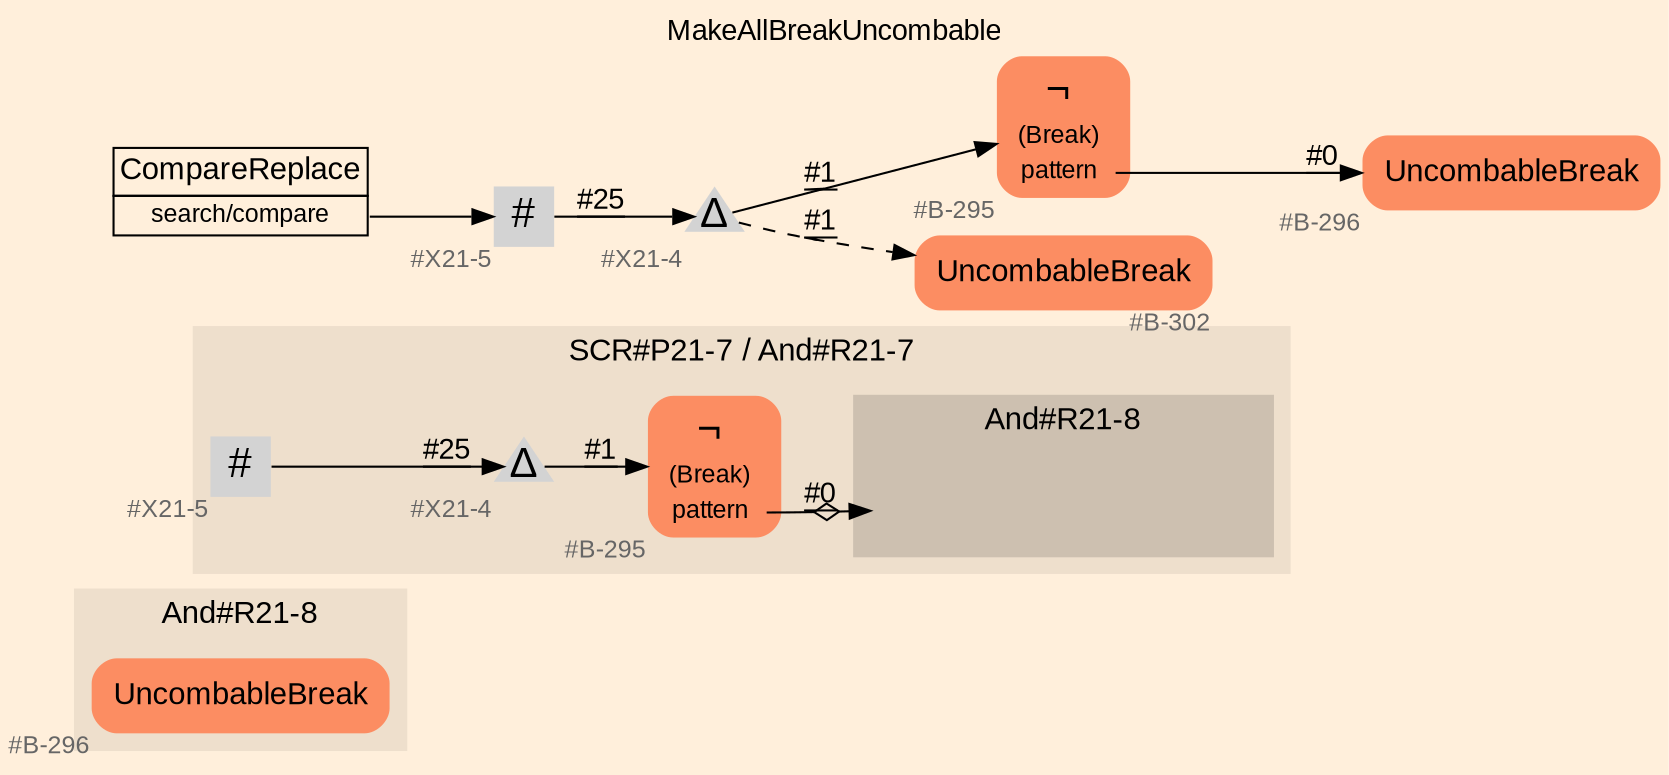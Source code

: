 digraph "MakeAllBreakUncombable" {
label = "MakeAllBreakUncombable"
labelloc = t
graph [
    rankdir = "LR"
    ranksep = 0.3
    bgcolor = antiquewhite1
    color = black
    fontcolor = black
    fontname = "Arial"
];
node [
    fontname = "Arial"
];
edge [
    fontname = "Arial"
];

// -------------------- figure And#R21-8 --------------------
// -------- region And#R21-8 ----------
subgraph "clusterAnd#R21-8" {
    label = "And#R21-8"
    style = "filled"
    color = antiquewhite2
    fontsize = "15"
    // -------- block And#R21-8/#B-296 ----------
    "And#R21-8/#B-296" [
        fillcolor = "/set28/2"
        xlabel = "#B-296"
        fontsize = "12"
        fontcolor = grey40
        shape = "plaintext"
        label = <<TABLE BORDER="0" CELLBORDER="0" CELLSPACING="0">
         <TR><TD><FONT COLOR="black" POINT-SIZE="15">UncombableBreak</FONT></TD></TR>
        </TABLE>>
        style = "rounded,filled"
    ];
    
}


// -------------------- figure And#R21-7 --------------------
// -------- region And#R21-7 ----------
subgraph "clusterAnd#R21-7" {
    label = "SCR#P21-7 / And#R21-7"
    style = "filled"
    color = antiquewhite2
    fontsize = "15"
    // -------- block And#R21-7/#X21-5 ----------
    "And#R21-7/#X21-5" [
        xlabel = "#X21-5"
        fontsize = "12"
        fontcolor = grey40
        shape = "square"
        label = <<FONT COLOR="black" POINT-SIZE="20">#</FONT>>
        style = "filled"
        penwidth = 0.0
        fixedsize = true
        width = 0.4
        height = 0.4
    ];
    
    // -------- block And#R21-7/#X21-4 ----------
    "And#R21-7/#X21-4" [
        xlabel = "#X21-4"
        fontsize = "12"
        fontcolor = grey40
        shape = "triangle"
        label = <<FONT COLOR="black" POINT-SIZE="20">Δ</FONT>>
        style = "filled"
        penwidth = 0.0
        fixedsize = true
        width = 0.4
        height = 0.4
    ];
    
    // -------- block And#R21-7/#B-295 ----------
    "And#R21-7/#B-295" [
        fillcolor = "/set28/2"
        xlabel = "#B-295"
        fontsize = "12"
        fontcolor = grey40
        shape = "plaintext"
        label = <<TABLE BORDER="0" CELLBORDER="0" CELLSPACING="0">
         <TR><TD><FONT COLOR="black" POINT-SIZE="20">¬</FONT></TD></TR>
         <TR><TD><FONT COLOR="black" POINT-SIZE="12">(Break)</FONT></TD><TD PORT="port0"></TD></TR>
         <TR><TD><FONT COLOR="black" POINT-SIZE="12">pattern</FONT></TD><TD PORT="port1"></TD></TR>
        </TABLE>>
        style = "rounded,filled"
    ];
    
    // -------- region And#R21-7/And#R21-8 ----------
    subgraph "clusterAnd#R21-7/And#R21-8" {
        label = "And#R21-8"
        style = "filled"
        color = antiquewhite3
        fontsize = "15"
        // -------- block And#R21-7/And#R21-8/#B-296 ----------
        "And#R21-7/And#R21-8/#B-296" [
            fillcolor = "/set28/2"
            xlabel = "#B-296"
            fontsize = "12"
            fontcolor = grey40
            shape = "none"
            style = "invisible"
        ];
        
    }
    
}

"And#R21-7/#X21-5" -> "And#R21-7/#X21-4" [
    label = "#25"
    decorate = true
    color = black
    fontcolor = black
];

"And#R21-7/#X21-4" -> "And#R21-7/#B-295" [
    label = "#1"
    decorate = true
    color = black
    fontcolor = black
];

"And#R21-7/#B-295":port1 -> "And#R21-7/And#R21-8/#B-296" [
    arrowhead="normalnoneodiamond"
    label = "#0"
    decorate = true
    color = black
    fontcolor = black
];


// -------------------- transformation figure --------------------
// -------- block CR#X21-6 ----------
"CR#X21-6" [
    fillcolor = antiquewhite1
    fontsize = "12"
    fontcolor = grey40
    shape = "plaintext"
    label = <<TABLE BORDER="0" CELLBORDER="1" CELLSPACING="0">
     <TR><TD><FONT COLOR="black" POINT-SIZE="15">CompareReplace</FONT></TD></TR>
     <TR><TD PORT="port0"><FONT COLOR="black" POINT-SIZE="12">search/compare</FONT></TD></TR>
    </TABLE>>
    style = "filled"
    color = black
];

// -------- block #X21-5 ----------
"#X21-5" [
    xlabel = "#X21-5"
    fontsize = "12"
    fontcolor = grey40
    shape = "square"
    label = <<FONT COLOR="black" POINT-SIZE="20">#</FONT>>
    style = "filled"
    penwidth = 0.0
    fixedsize = true
    width = 0.4
    height = 0.4
];

// -------- block #X21-4 ----------
"#X21-4" [
    xlabel = "#X21-4"
    fontsize = "12"
    fontcolor = grey40
    shape = "triangle"
    label = <<FONT COLOR="black" POINT-SIZE="20">Δ</FONT>>
    style = "filled"
    penwidth = 0.0
    fixedsize = true
    width = 0.4
    height = 0.4
];

// -------- block #B-295 ----------
"#B-295" [
    fillcolor = "/set28/2"
    xlabel = "#B-295"
    fontsize = "12"
    fontcolor = grey40
    shape = "plaintext"
    label = <<TABLE BORDER="0" CELLBORDER="0" CELLSPACING="0">
     <TR><TD><FONT COLOR="black" POINT-SIZE="20">¬</FONT></TD></TR>
     <TR><TD><FONT COLOR="black" POINT-SIZE="12">(Break)</FONT></TD><TD PORT="port0"></TD></TR>
     <TR><TD><FONT COLOR="black" POINT-SIZE="12">pattern</FONT></TD><TD PORT="port1"></TD></TR>
    </TABLE>>
    style = "rounded,filled"
];

// -------- block #B-296 ----------
"#B-296" [
    fillcolor = "/set28/2"
    xlabel = "#B-296"
    fontsize = "12"
    fontcolor = grey40
    shape = "plaintext"
    label = <<TABLE BORDER="0" CELLBORDER="0" CELLSPACING="0">
     <TR><TD><FONT COLOR="black" POINT-SIZE="15">UncombableBreak</FONT></TD></TR>
    </TABLE>>
    style = "rounded,filled"
];

// -------- block #B-302 ----------
"#B-302" [
    fillcolor = "/set28/2"
    xlabel = "#B-302"
    fontsize = "12"
    fontcolor = grey40
    shape = "plaintext"
    label = <<TABLE BORDER="0" CELLBORDER="0" CELLSPACING="0">
     <TR><TD><FONT COLOR="black" POINT-SIZE="15">UncombableBreak</FONT></TD></TR>
    </TABLE>>
    style = "rounded,filled"
];

"CR#X21-6":port0 -> "#X21-5" [
    label = ""
    decorate = true
    color = black
    fontcolor = black
];

"#X21-5" -> "#X21-4" [
    label = "#25"
    decorate = true
    color = black
    fontcolor = black
];

"#X21-4" -> "#B-295" [
    label = "#1"
    decorate = true
    color = black
    fontcolor = black
];

"#X21-4" -> "#B-302" [
    style="dashed"
    label = "#1"
    decorate = true
    color = black
    fontcolor = black
];

"#B-295":port1 -> "#B-296" [
    label = "#0"
    decorate = true
    color = black
    fontcolor = black
];


}
